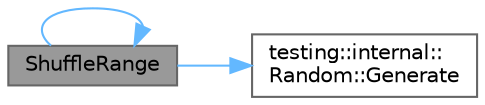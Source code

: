 digraph "ShuffleRange"
{
 // LATEX_PDF_SIZE
  bgcolor="transparent";
  edge [fontname=Helvetica,fontsize=10,labelfontname=Helvetica,labelfontsize=10];
  node [fontname=Helvetica,fontsize=10,shape=box,height=0.2,width=0.4];
  rankdir="LR";
  Node1 [id="Node000001",label="ShuffleRange",height=0.2,width=0.4,color="gray40", fillcolor="grey60", style="filled", fontcolor="black",tooltip=" "];
  Node1 -> Node2 [id="edge1_Node000001_Node000002",color="steelblue1",style="solid",tooltip=" "];
  Node2 [id="Node000002",label="testing::internal::\lRandom::Generate",height=0.2,width=0.4,color="grey40", fillcolor="white", style="filled",URL="$classtesting_1_1internal_1_1_random.html#ad23eb026160a6525f6e7d66cff96446d",tooltip=" "];
  Node1 -> Node1 [id="edge2_Node000001_Node000001",color="steelblue1",style="solid",tooltip=" "];
}
